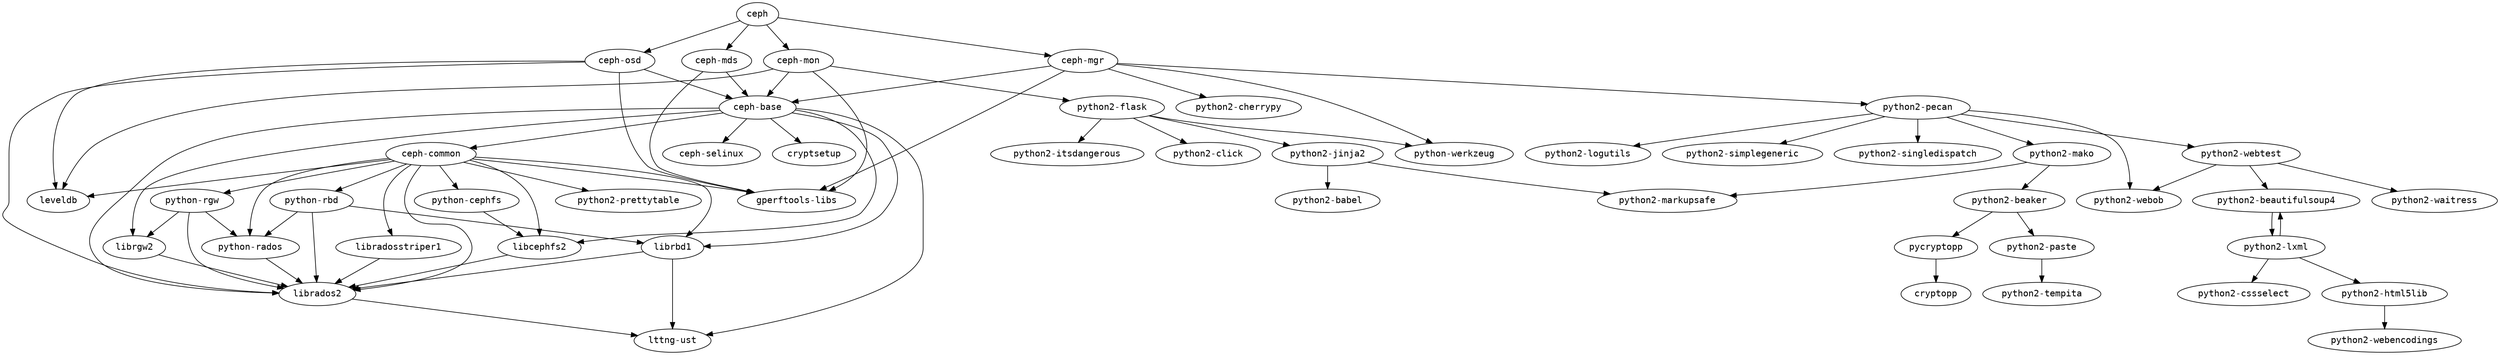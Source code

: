 strict digraph G {
node [fontname=monospace];
  "ceph-base" -> "ceph-common";
  "ceph-base" -> "ceph-selinux";
  "ceph-base" -> "cryptsetup";
  "ceph-base" -> "libcephfs2";
  "ceph-base" -> "librados2";
  "ceph-base" -> "librbd1";
  "ceph-base" -> "librgw2";
  "ceph-base" -> "lttng-ust";
  "ceph" -> "ceph-mds";
  "ceph" -> "ceph-mgr";
  "ceph" -> "ceph-mon";
  "ceph" -> "ceph-osd";
  "ceph-common" -> "gperftools-libs";
  "ceph-common" -> "leveldb";
  "ceph-common" -> "libcephfs2";
  "ceph-common" -> "librados2";
  "ceph-common" -> "libradosstriper1";
  "ceph-common" -> "librbd1";
  "ceph-common" -> "python2-prettytable";
  "ceph-common" -> "python-cephfs";
  "ceph-common" -> "python-rados";
  "ceph-common" -> "python-rbd";
  "ceph-common" -> "python-rgw";
  "ceph-mds" -> "ceph-base";
  "ceph-mds" -> "gperftools-libs";
  "ceph-mgr" -> "ceph-base";
  "ceph-mgr" -> "gperftools-libs";
  "ceph-mgr" -> "python2-cherrypy";
  "ceph-mgr" -> "python2-pecan";
  "ceph-mgr" -> "python-werkzeug";
  "ceph-mon" -> "ceph-base";
  "ceph-mon" -> "gperftools-libs";
  "ceph-mon" -> "leveldb";
  "ceph-mon" -> "python2-flask";
  "ceph-osd" -> "ceph-base";
  "ceph-osd" -> "gperftools-libs";
  "ceph-osd" -> "leveldb";
  "ceph-osd" -> "librados2";
  "libcephfs2" -> "librados2";
  "librados2" -> "lttng-ust";
  "libradosstriper1" -> "librados2";
  "librbd1" -> "librados2";
  "librbd1" -> "lttng-ust";
  "librgw2" -> "librados2";
  "pycryptopp" -> "cryptopp";
  "python2-beaker" -> "pycryptopp";
  "python2-beaker" -> "python2-paste";
  "python2-beautifulsoup4" -> "python2-lxml";
  "python2-flask" -> "python2-click";
  "python2-flask" -> "python2-itsdangerous";
  "python2-flask" -> "python2-jinja2";
  "python2-flask" -> "python-werkzeug";
  "python2-html5lib" -> "python2-webencodings";
  "python2-jinja2" -> "python2-babel";
  "python2-jinja2" -> "python2-markupsafe";
  "python2-lxml" -> "python2-beautifulsoup4";
  "python2-lxml" -> "python2-cssselect";
  "python2-lxml" -> "python2-html5lib";
  "python2-mako" -> "python2-beaker";
  "python2-mako" -> "python2-markupsafe";
  "python2-paste" -> "python2-tempita";
  "python2-pecan" -> "python2-logutils";
  "python2-pecan" -> "python2-mako";
  "python2-pecan" -> "python2-simplegeneric";
  "python2-pecan" -> "python2-singledispatch";
  "python2-pecan" -> "python2-webob";
  "python2-pecan" -> "python2-webtest";
  "python2-webtest" -> "python2-beautifulsoup4";
  "python2-webtest" -> "python2-waitress";
  "python2-webtest" -> "python2-webob";
  "python-cephfs" -> "libcephfs2";
  "python-rados" -> "librados2";
  "python-rbd" -> "librados2";
  "python-rbd" -> "librbd1";
  "python-rbd" -> "python-rados";
  "python-rgw" -> "librados2";
  "python-rgw" -> "librgw2";
  "python-rgw" -> "python-rados";
}
